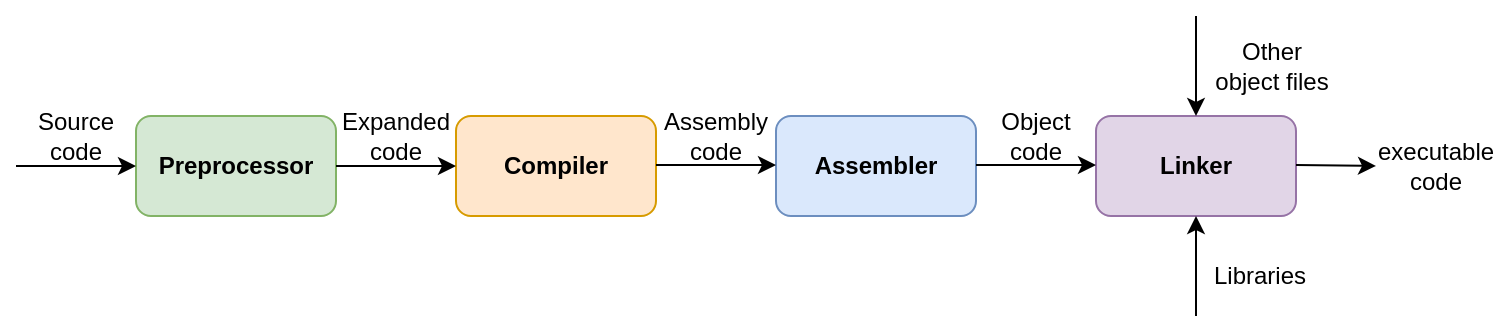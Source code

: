 <mxfile version="15.1.2" type="github">
  <diagram id="5yIE_meUB6bq7SNNenNb" name="Page-1">
    <mxGraphModel dx="1106" dy="652" grid="1" gridSize="10" guides="1" tooltips="1" connect="1" arrows="1" fold="1" page="1" pageScale="1" pageWidth="827" pageHeight="1169" math="0" shadow="0">
      <root>
        <mxCell id="0" />
        <mxCell id="1" parent="0" />
        <mxCell id="fAD06fyL6kY7AVn-SRYo-1" value="Preprocessor" style="rounded=1;whiteSpace=wrap;html=1;fillColor=#d5e8d4;strokeColor=#82b366;fontStyle=1" vertex="1" parent="1">
          <mxGeometry x="100" y="90" width="100" height="50" as="geometry" />
        </mxCell>
        <mxCell id="fAD06fyL6kY7AVn-SRYo-2" value="Compiler" style="rounded=1;whiteSpace=wrap;html=1;fillColor=#ffe6cc;strokeColor=#d79b00;fontStyle=1" vertex="1" parent="1">
          <mxGeometry x="260" y="90" width="100" height="50" as="geometry" />
        </mxCell>
        <mxCell id="fAD06fyL6kY7AVn-SRYo-3" value="Assembler" style="rounded=1;whiteSpace=wrap;html=1;fillColor=#dae8fc;strokeColor=#6c8ebf;fontStyle=1" vertex="1" parent="1">
          <mxGeometry x="420" y="90" width="100" height="50" as="geometry" />
        </mxCell>
        <mxCell id="fAD06fyL6kY7AVn-SRYo-4" value="Linker" style="rounded=1;whiteSpace=wrap;html=1;fillColor=#e1d5e7;strokeColor=#9673a6;fontStyle=1" vertex="1" parent="1">
          <mxGeometry x="580" y="90" width="100" height="50" as="geometry" />
        </mxCell>
        <mxCell id="fAD06fyL6kY7AVn-SRYo-5" value="" style="endArrow=classic;html=1;entryX=0;entryY=0.5;entryDx=0;entryDy=0;" edge="1" parent="1" target="fAD06fyL6kY7AVn-SRYo-1">
          <mxGeometry width="50" height="50" relative="1" as="geometry">
            <mxPoint x="40" y="115" as="sourcePoint" />
            <mxPoint x="200" y="90" as="targetPoint" />
          </mxGeometry>
        </mxCell>
        <mxCell id="fAD06fyL6kY7AVn-SRYo-6" value="Source code" style="text;html=1;strokeColor=none;fillColor=none;align=center;verticalAlign=middle;whiteSpace=wrap;rounded=0;" vertex="1" parent="1">
          <mxGeometry x="50" y="90" width="40" height="20" as="geometry" />
        </mxCell>
        <mxCell id="fAD06fyL6kY7AVn-SRYo-7" value="" style="endArrow=classic;html=1;entryX=0;entryY=0.5;entryDx=0;entryDy=0;" edge="1" parent="1">
          <mxGeometry width="50" height="50" relative="1" as="geometry">
            <mxPoint x="200" y="115" as="sourcePoint" />
            <mxPoint x="260" y="115" as="targetPoint" />
          </mxGeometry>
        </mxCell>
        <mxCell id="fAD06fyL6kY7AVn-SRYo-8" value="Expanded code" style="text;html=1;strokeColor=none;fillColor=none;align=center;verticalAlign=middle;whiteSpace=wrap;rounded=0;" vertex="1" parent="1">
          <mxGeometry x="210" y="90" width="40" height="20" as="geometry" />
        </mxCell>
        <mxCell id="fAD06fyL6kY7AVn-SRYo-9" value="Assembly&lt;br&gt;code" style="text;html=1;strokeColor=none;fillColor=none;align=center;verticalAlign=middle;whiteSpace=wrap;rounded=0;" vertex="1" parent="1">
          <mxGeometry x="370" y="90" width="40" height="20" as="geometry" />
        </mxCell>
        <mxCell id="fAD06fyL6kY7AVn-SRYo-10" value="" style="endArrow=classic;html=1;entryX=0;entryY=0.5;entryDx=0;entryDy=0;" edge="1" parent="1">
          <mxGeometry width="50" height="50" relative="1" as="geometry">
            <mxPoint x="360" y="114.5" as="sourcePoint" />
            <mxPoint x="420" y="114.5" as="targetPoint" />
          </mxGeometry>
        </mxCell>
        <mxCell id="fAD06fyL6kY7AVn-SRYo-11" value="Object&lt;br&gt;code" style="text;html=1;strokeColor=none;fillColor=none;align=center;verticalAlign=middle;whiteSpace=wrap;rounded=0;" vertex="1" parent="1">
          <mxGeometry x="530" y="90" width="40" height="20" as="geometry" />
        </mxCell>
        <mxCell id="fAD06fyL6kY7AVn-SRYo-12" value="" style="endArrow=classic;html=1;entryX=0;entryY=0.5;entryDx=0;entryDy=0;" edge="1" parent="1">
          <mxGeometry width="50" height="50" relative="1" as="geometry">
            <mxPoint x="520" y="114.5" as="sourcePoint" />
            <mxPoint x="580" y="114.5" as="targetPoint" />
          </mxGeometry>
        </mxCell>
        <mxCell id="fAD06fyL6kY7AVn-SRYo-13" value="executable&lt;br&gt;code" style="text;html=1;strokeColor=none;fillColor=none;align=center;verticalAlign=middle;whiteSpace=wrap;rounded=0;" vertex="1" parent="1">
          <mxGeometry x="730" y="105" width="40" height="20" as="geometry" />
        </mxCell>
        <mxCell id="fAD06fyL6kY7AVn-SRYo-14" value="" style="endArrow=classic;html=1;" edge="1" parent="1">
          <mxGeometry width="50" height="50" relative="1" as="geometry">
            <mxPoint x="680" y="114.5" as="sourcePoint" />
            <mxPoint x="720" y="115" as="targetPoint" />
          </mxGeometry>
        </mxCell>
        <mxCell id="fAD06fyL6kY7AVn-SRYo-16" value="" style="endArrow=classic;html=1;entryX=0.5;entryY=0;entryDx=0;entryDy=0;" edge="1" parent="1" target="fAD06fyL6kY7AVn-SRYo-4">
          <mxGeometry width="50" height="50" relative="1" as="geometry">
            <mxPoint x="630" y="40" as="sourcePoint" />
            <mxPoint x="670" y="70" as="targetPoint" />
          </mxGeometry>
        </mxCell>
        <mxCell id="fAD06fyL6kY7AVn-SRYo-17" value="Other object files" style="text;html=1;strokeColor=none;fillColor=none;align=center;verticalAlign=middle;whiteSpace=wrap;rounded=0;" vertex="1" parent="1">
          <mxGeometry x="636" y="55" width="64" height="20" as="geometry" />
        </mxCell>
        <mxCell id="fAD06fyL6kY7AVn-SRYo-20" value="" style="endArrow=classic;html=1;entryX=0.5;entryY=1;entryDx=0;entryDy=0;" edge="1" parent="1" target="fAD06fyL6kY7AVn-SRYo-4">
          <mxGeometry width="50" height="50" relative="1" as="geometry">
            <mxPoint x="630" y="190" as="sourcePoint" />
            <mxPoint x="670" y="200" as="targetPoint" />
          </mxGeometry>
        </mxCell>
        <mxCell id="fAD06fyL6kY7AVn-SRYo-21" value="Libraries" style="text;html=1;strokeColor=none;fillColor=none;align=center;verticalAlign=middle;whiteSpace=wrap;rounded=0;" vertex="1" parent="1">
          <mxGeometry x="630" y="160" width="64" height="20" as="geometry" />
        </mxCell>
      </root>
    </mxGraphModel>
  </diagram>
</mxfile>
